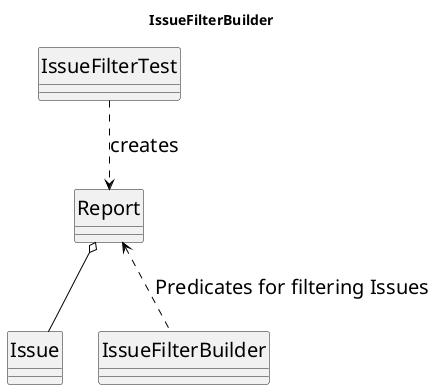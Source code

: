 @startuml
title IssueFilterBuilder

hide circle

skinparam classAttributeIconSize 0
skinparam classFontSize 24
skinparam defaultFontSize 20
skinparam classFontName Arial
skinparam arrowColor black
skinparam monochrome true

Report o-- Issue
IssueFilterTest ..> Report : creates
Report <..  IssueFilterBuilder : Predicates for filtering Issues


@enduml
